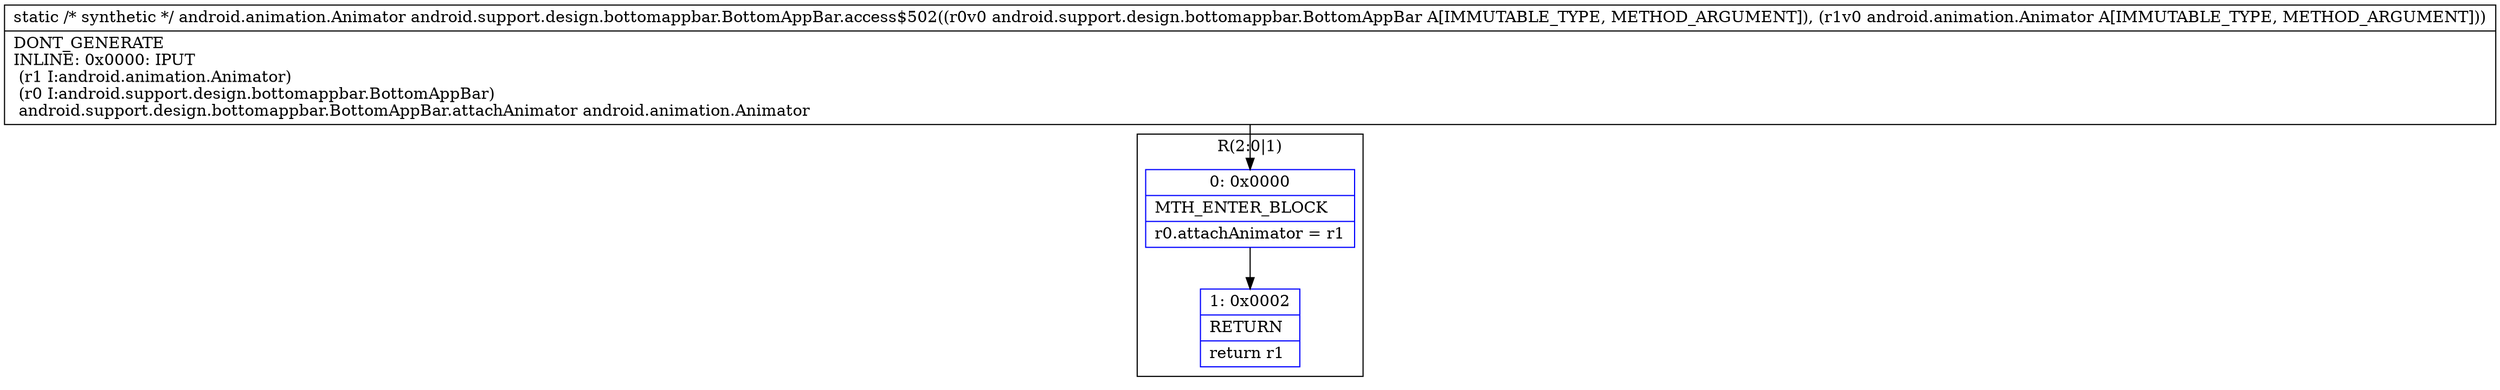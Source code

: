 digraph "CFG forandroid.support.design.bottomappbar.BottomAppBar.access$502(Landroid\/support\/design\/bottomappbar\/BottomAppBar;Landroid\/animation\/Animator;)Landroid\/animation\/Animator;" {
subgraph cluster_Region_173462618 {
label = "R(2:0|1)";
node [shape=record,color=blue];
Node_0 [shape=record,label="{0\:\ 0x0000|MTH_ENTER_BLOCK\l|r0.attachAnimator = r1\l}"];
Node_1 [shape=record,label="{1\:\ 0x0002|RETURN\l|return r1\l}"];
}
MethodNode[shape=record,label="{static \/* synthetic *\/ android.animation.Animator android.support.design.bottomappbar.BottomAppBar.access$502((r0v0 android.support.design.bottomappbar.BottomAppBar A[IMMUTABLE_TYPE, METHOD_ARGUMENT]), (r1v0 android.animation.Animator A[IMMUTABLE_TYPE, METHOD_ARGUMENT]))  | DONT_GENERATE\lINLINE: 0x0000: IPUT  \l  (r1 I:android.animation.Animator)\l  (r0 I:android.support.design.bottomappbar.BottomAppBar)\l android.support.design.bottomappbar.BottomAppBar.attachAnimator android.animation.Animator\l}"];
MethodNode -> Node_0;
Node_0 -> Node_1;
}

